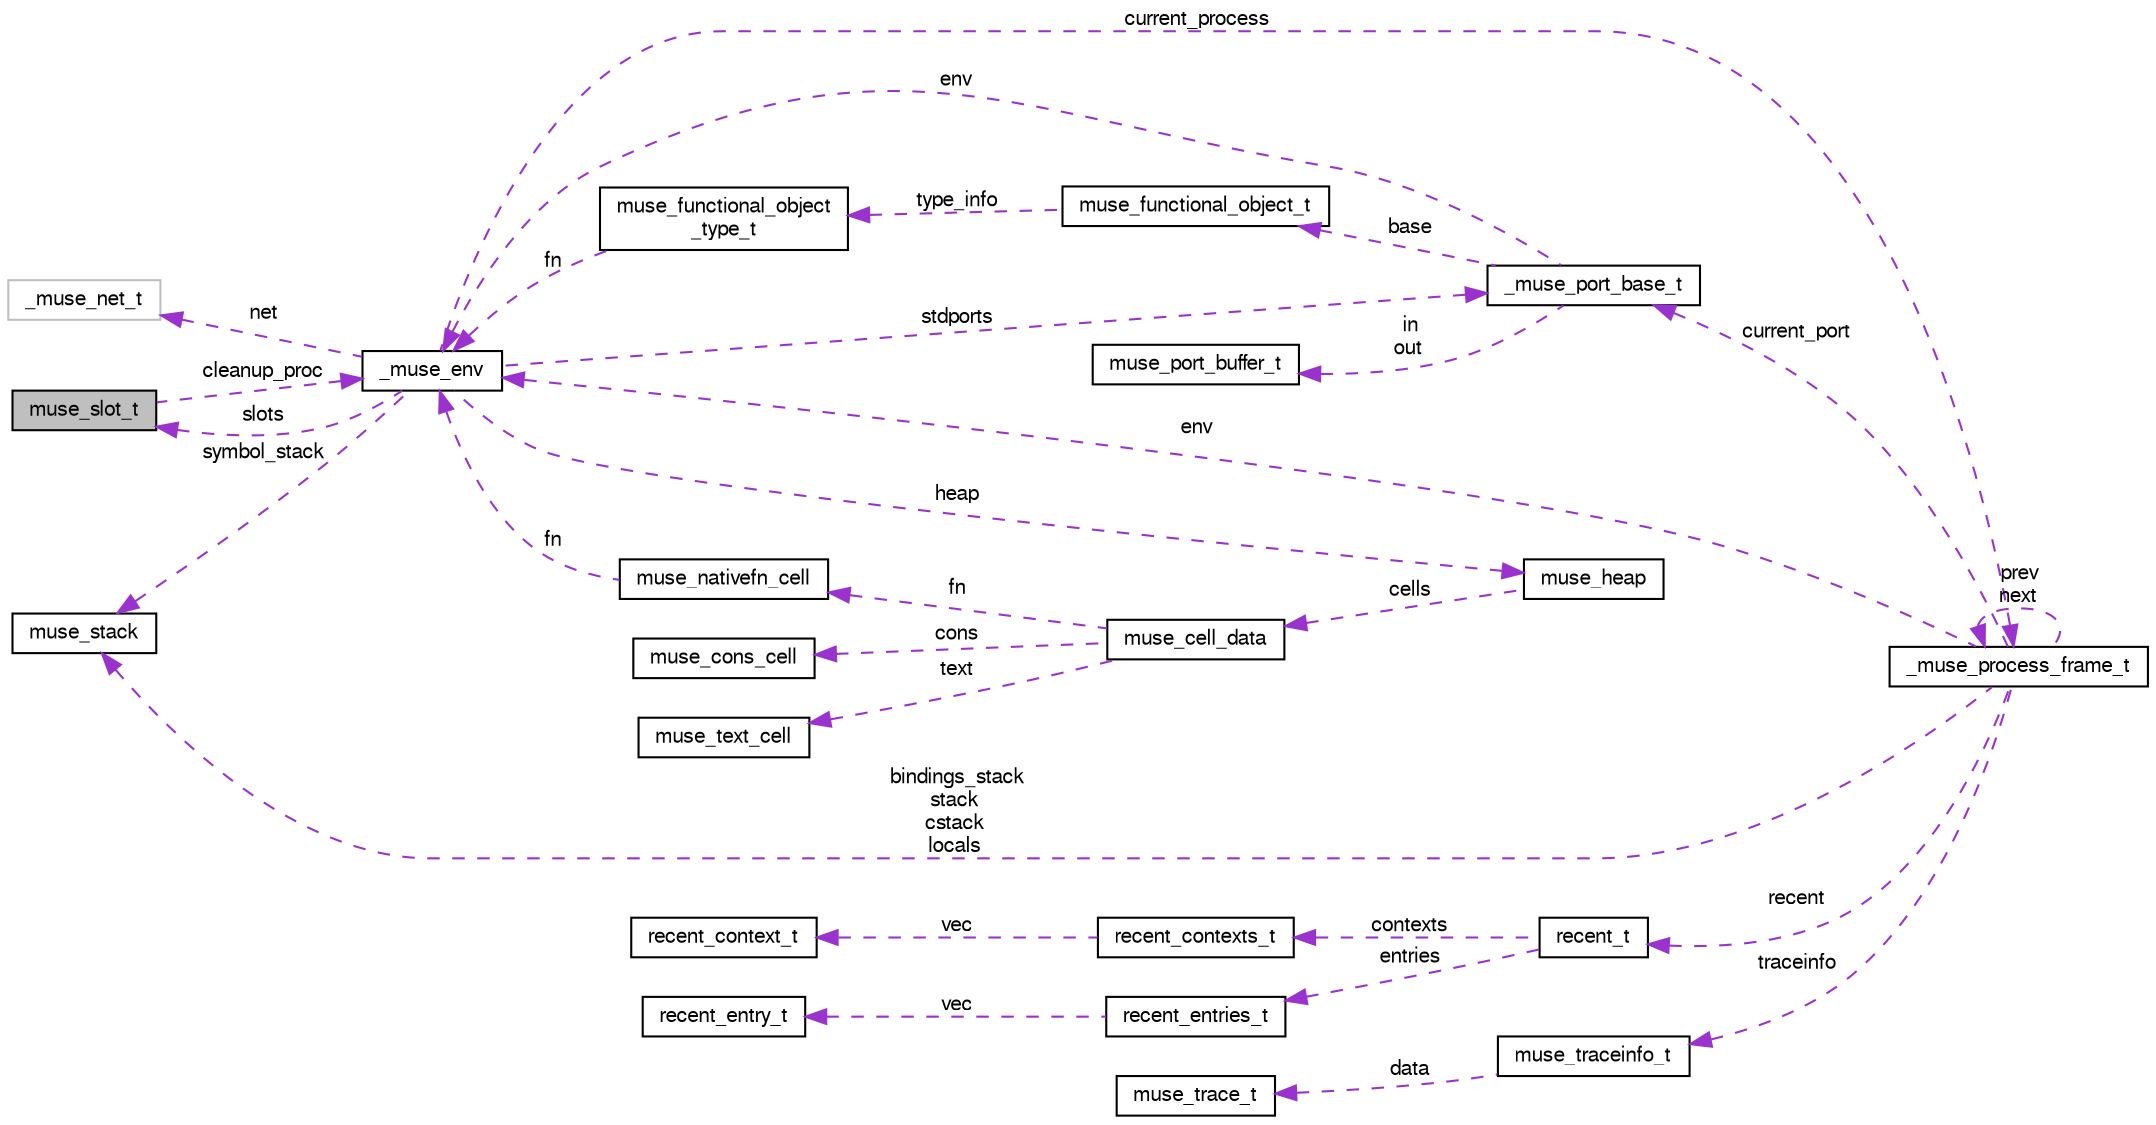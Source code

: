 digraph "muse_slot_t"
{
  edge [fontname="FreeSans",fontsize="10",labelfontname="FreeSans",labelfontsize="10"];
  node [fontname="FreeSans",fontsize="10",shape=record];
  rankdir="LR";
  Node1 [label="muse_slot_t",height=0.2,width=0.4,color="black", fillcolor="grey75", style="filled" fontcolor="black"];
  Node2 -> Node1 [dir="back",color="darkorchid3",fontsize="10",style="dashed",label=" cleanup_proc" ,fontname="FreeSans"];
  Node2 [label="_muse_env",height=0.2,width=0.4,color="black", fillcolor="white", style="filled",URL="$struct__muse__env.html",tooltip="The muse environment contains all info relevant to evaluation of expressions in muSE."];
  Node3 -> Node2 [dir="back",color="darkorchid3",fontsize="10",style="dashed",label=" stdports" ,fontname="FreeSans"];
  Node3 [label="_muse_port_base_t",height=0.2,width=0.4,color="black", fillcolor="white", style="filled",URL="$struct__muse__port__base__t.html",tooltip="The base port type."];
  Node2 -> Node3 [dir="back",color="darkorchid3",fontsize="10",style="dashed",label=" env" ,fontname="FreeSans"];
  Node4 -> Node3 [dir="back",color="darkorchid3",fontsize="10",style="dashed",label=" in\nout" ,fontname="FreeSans"];
  Node4 [label="muse_port_buffer_t",height=0.2,width=0.4,color="black", fillcolor="white", style="filled",URL="$structmuse__port__buffer__t.html",tooltip="Every port is buffered for input as well as output."];
  Node5 -> Node3 [dir="back",color="darkorchid3",fontsize="10",style="dashed",label=" base" ,fontname="FreeSans"];
  Node5 [label="muse_functional_object_t",height=0.2,width=0.4,color="black", fillcolor="white", style="filled",URL="$structmuse__functional__object__t.html",tooltip="Any muSE functional object must always begin with this structure."];
  Node6 -> Node5 [dir="back",color="darkorchid3",fontsize="10",style="dashed",label=" type_info" ,fontname="FreeSans"];
  Node6 [label="muse_functional_object\l_type_t",height=0.2,width=0.4,color="black", fillcolor="white", style="filled",URL="$structmuse__functional__object__type__t.html",tooltip="Type information for a functional object."];
  Node2 -> Node6 [dir="back",color="darkorchid3",fontsize="10",style="dashed",label=" fn" ,fontname="FreeSans"];
  Node7 -> Node2 [dir="back",color="darkorchid3",fontsize="10",style="dashed",label=" heap" ,fontname="FreeSans"];
  Node7 [label="muse_heap",height=0.2,width=0.4,color="black", fillcolor="white", style="filled",URL="$structmuse__heap.html",tooltip="The muse heap is an array of cells where the cells available for allocation are collected into a free..."];
  Node8 -> Node7 [dir="back",color="darkorchid3",fontsize="10",style="dashed",label=" cells" ,fontname="FreeSans"];
  Node8 [label="muse_cell_data",height=0.2,width=0.4,color="black", fillcolor="white", style="filled",URL="$unionmuse__cell__data.html",tooltip="A muse cell is a union of all the possible cell types."];
  Node9 -> Node8 [dir="back",color="darkorchid3",fontsize="10",style="dashed",label=" cons" ,fontname="FreeSans"];
  Node9 [label="muse_cons_cell",height=0.2,width=0.4,color="black", fillcolor="white", style="filled",URL="$structmuse__cons__cell.html",tooltip="A cons cell consists of references to two muse cells called the head and the tail."];
  Node10 -> Node8 [dir="back",color="darkorchid3",fontsize="10",style="dashed",label=" text" ,fontname="FreeSans"];
  Node10 [label="muse_text_cell",height=0.2,width=0.4,color="black", fillcolor="white", style="filled",URL="$structmuse__text__cell.html",tooltip="A string is represented in a single cell by storing a pair of pointers to the start of the string and..."];
  Node11 -> Node8 [dir="back",color="darkorchid3",fontsize="10",style="dashed",label=" fn" ,fontname="FreeSans"];
  Node11 [label="muse_nativefn_cell",height=0.2,width=0.4,color="black", fillcolor="white", style="filled",URL="$structmuse__nativefn__cell.html",tooltip="muSE provides the facility to invoke C functions during the evaluation process."];
  Node2 -> Node11 [dir="back",color="darkorchid3",fontsize="10",style="dashed",label=" fn" ,fontname="FreeSans"];
  Node12 -> Node2 [dir="back",color="darkorchid3",fontsize="10",style="dashed",label=" symbol_stack" ,fontname="FreeSans"];
  Node12 [label="muse_stack",height=0.2,width=0.4,color="black", fillcolor="white", style="filled",URL="$structmuse__stack.html",tooltip="A stack is used to keep track of temporary references to objects so that a cons-ing operation does no..."];
  Node13 -> Node2 [dir="back",color="darkorchid3",fontsize="10",style="dashed",label=" net" ,fontname="FreeSans"];
  Node13 [label="_muse_net_t",height=0.2,width=0.4,color="grey75", fillcolor="white", style="filled"];
  Node14 -> Node2 [dir="back",color="darkorchid3",fontsize="10",style="dashed",label=" current_process" ,fontname="FreeSans"];
  Node14 [label="_muse_process_frame_t",height=0.2,width=0.4,color="black", fillcolor="white", style="filled",URL="$struct__muse__process__frame__t.html",tooltip="A frame is the local environment of a process."];
  Node3 -> Node14 [dir="back",color="darkorchid3",fontsize="10",style="dashed",label=" current_port" ,fontname="FreeSans"];
  Node12 -> Node14 [dir="back",color="darkorchid3",fontsize="10",style="dashed",label=" bindings_stack\nstack\ncstack\nlocals" ,fontname="FreeSans"];
  Node15 -> Node14 [dir="back",color="darkorchid3",fontsize="10",style="dashed",label=" traceinfo" ,fontname="FreeSans"];
  Node15 [label="muse_traceinfo_t",height=0.2,width=0.4,color="black", fillcolor="white", style="filled",URL="$structmuse__traceinfo__t.html"];
  Node16 -> Node15 [dir="back",color="darkorchid3",fontsize="10",style="dashed",label=" data" ,fontname="FreeSans"];
  Node16 [label="muse_trace_t",height=0.2,width=0.4,color="black", fillcolor="white", style="filled",URL="$structmuse__trace__t.html",tooltip="A way to trace evaluations down the stack."];
  Node2 -> Node14 [dir="back",color="darkorchid3",fontsize="10",style="dashed",label=" env" ,fontname="FreeSans"];
  Node14 -> Node14 [dir="back",color="darkorchid3",fontsize="10",style="dashed",label=" prev\nnext" ,fontname="FreeSans"];
  Node17 -> Node14 [dir="back",color="darkorchid3",fontsize="10",style="dashed",label=" recent" ,fontname="FreeSans"];
  Node17 [label="recent_t",height=0.2,width=0.4,color="black", fillcolor="white", style="filled",URL="$structrecent__t.html"];
  Node18 -> Node17 [dir="back",color="darkorchid3",fontsize="10",style="dashed",label=" contexts" ,fontname="FreeSans"];
  Node18 [label="recent_contexts_t",height=0.2,width=0.4,color="black", fillcolor="white", style="filled",URL="$structrecent__contexts__t.html"];
  Node19 -> Node18 [dir="back",color="darkorchid3",fontsize="10",style="dashed",label=" vec" ,fontname="FreeSans"];
  Node19 [label="recent_context_t",height=0.2,width=0.4,color="black", fillcolor="white", style="filled",URL="$structrecent__context__t.html"];
  Node20 -> Node17 [dir="back",color="darkorchid3",fontsize="10",style="dashed",label=" entries" ,fontname="FreeSans"];
  Node20 [label="recent_entries_t",height=0.2,width=0.4,color="black", fillcolor="white", style="filled",URL="$structrecent__entries__t.html"];
  Node21 -> Node20 [dir="back",color="darkorchid3",fontsize="10",style="dashed",label=" vec" ,fontname="FreeSans"];
  Node21 [label="recent_entry_t",height=0.2,width=0.4,color="black", fillcolor="white", style="filled",URL="$structrecent__entry__t.html"];
  Node1 -> Node2 [dir="back",color="darkorchid3",fontsize="10",style="dashed",label=" slots" ,fontname="FreeSans"];
}
